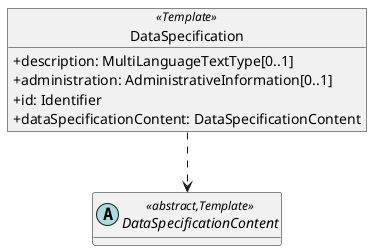 @startuml
skinparam classAttributeIconSize 0
skinparam packageStyle rectangle
hide methods

object DataSpecification <<Template>> {
  +description: MultiLanguageTextType[0..1]
  +administration: AdministrativeInformation[0..1]
  +id: Identifier
  +dataSpecificationContent: DataSpecificationContent
}

abstract class DataSpecificationContent <<abstract,Template>> {
}

DataSpecification ..> DataSpecificationContent
@enduml